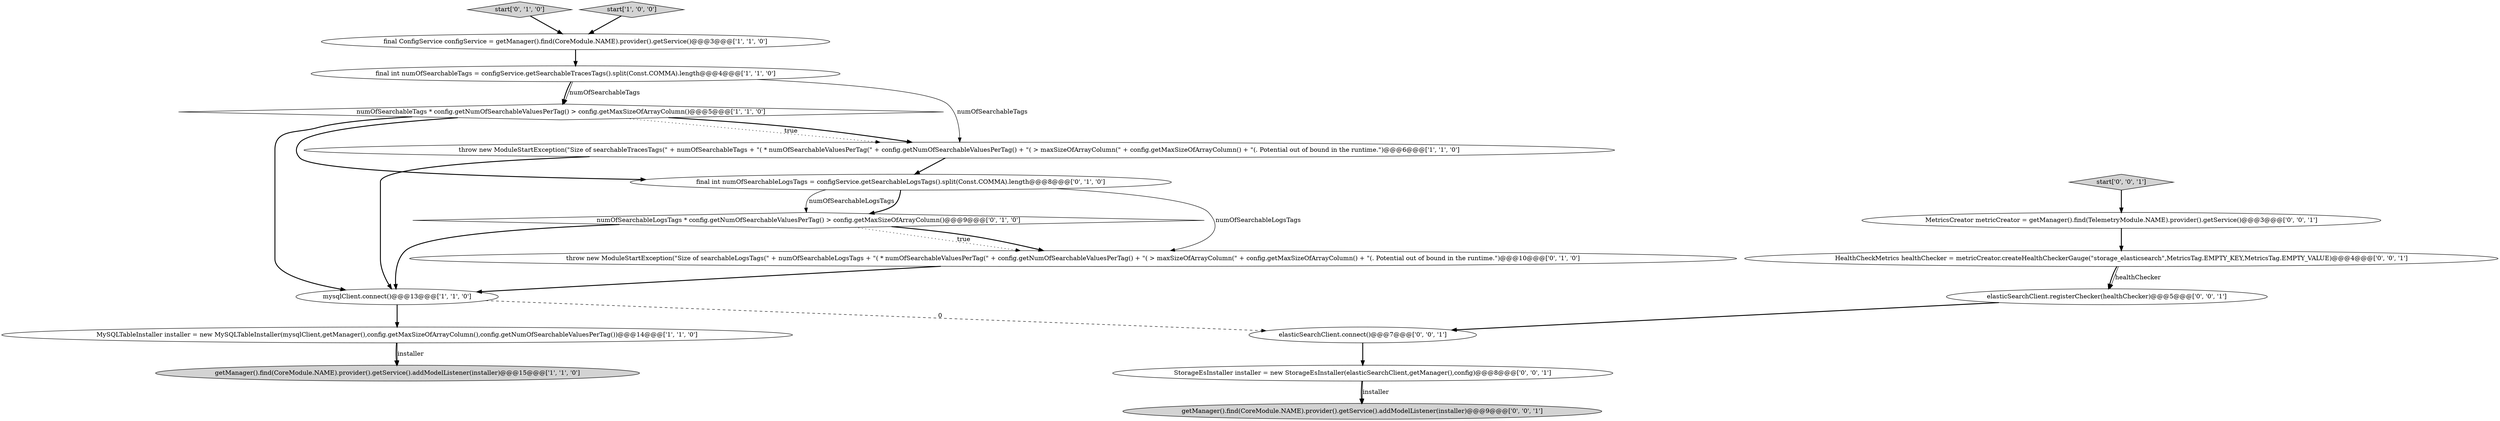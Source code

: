 digraph {
18 [style = filled, label = "elasticSearchClient.connect()@@@7@@@['0', '0', '1']", fillcolor = white, shape = ellipse image = "AAA0AAABBB3BBB"];
7 [style = filled, label = "mysqlClient.connect()@@@13@@@['1', '1', '0']", fillcolor = white, shape = ellipse image = "AAA0AAABBB1BBB"];
15 [style = filled, label = "getManager().find(CoreModule.NAME).provider().getService().addModelListener(installer)@@@9@@@['0', '0', '1']", fillcolor = lightgray, shape = ellipse image = "AAA0AAABBB3BBB"];
11 [style = filled, label = "start['0', '1', '0']", fillcolor = lightgray, shape = diamond image = "AAA0AAABBB2BBB"];
10 [style = filled, label = "throw new ModuleStartException(\"Size of searchableLogsTags(\" + numOfSearchableLogsTags + \"( * numOfSearchableValuesPerTag(\" + config.getNumOfSearchableValuesPerTag() + \"( > maxSizeOfArrayColumn(\" + config.getMaxSizeOfArrayColumn() + \"(. Potential out of bound in the runtime.\")@@@10@@@['0', '1', '0']", fillcolor = white, shape = ellipse image = "AAA1AAABBB2BBB"];
14 [style = filled, label = "HealthCheckMetrics healthChecker = metricCreator.createHealthCheckerGauge(\"storage_elasticsearch\",MetricsTag.EMPTY_KEY,MetricsTag.EMPTY_VALUE)@@@4@@@['0', '0', '1']", fillcolor = white, shape = ellipse image = "AAA0AAABBB3BBB"];
0 [style = filled, label = "numOfSearchableTags * config.getNumOfSearchableValuesPerTag() > config.getMaxSizeOfArrayColumn()@@@5@@@['1', '1', '0']", fillcolor = white, shape = diamond image = "AAA0AAABBB1BBB"];
13 [style = filled, label = "start['0', '0', '1']", fillcolor = lightgray, shape = diamond image = "AAA0AAABBB3BBB"];
6 [style = filled, label = "MySQLTableInstaller installer = new MySQLTableInstaller(mysqlClient,getManager(),config.getMaxSizeOfArrayColumn(),config.getNumOfSearchableValuesPerTag())@@@14@@@['1', '1', '0']", fillcolor = white, shape = ellipse image = "AAA0AAABBB1BBB"];
17 [style = filled, label = "StorageEsInstaller installer = new StorageEsInstaller(elasticSearchClient,getManager(),config)@@@8@@@['0', '0', '1']", fillcolor = white, shape = ellipse image = "AAA0AAABBB3BBB"];
1 [style = filled, label = "start['1', '0', '0']", fillcolor = lightgray, shape = diamond image = "AAA0AAABBB1BBB"];
12 [style = filled, label = "elasticSearchClient.registerChecker(healthChecker)@@@5@@@['0', '0', '1']", fillcolor = white, shape = ellipse image = "AAA0AAABBB3BBB"];
4 [style = filled, label = "getManager().find(CoreModule.NAME).provider().getService().addModelListener(installer)@@@15@@@['1', '1', '0']", fillcolor = lightgray, shape = ellipse image = "AAA0AAABBB1BBB"];
8 [style = filled, label = "numOfSearchableLogsTags * config.getNumOfSearchableValuesPerTag() > config.getMaxSizeOfArrayColumn()@@@9@@@['0', '1', '0']", fillcolor = white, shape = diamond image = "AAA1AAABBB2BBB"];
16 [style = filled, label = "MetricsCreator metricCreator = getManager().find(TelemetryModule.NAME).provider().getService()@@@3@@@['0', '0', '1']", fillcolor = white, shape = ellipse image = "AAA0AAABBB3BBB"];
3 [style = filled, label = "final int numOfSearchableTags = configService.getSearchableTracesTags().split(Const.COMMA).length@@@4@@@['1', '1', '0']", fillcolor = white, shape = ellipse image = "AAA0AAABBB1BBB"];
9 [style = filled, label = "final int numOfSearchableLogsTags = configService.getSearchableLogsTags().split(Const.COMMA).length@@@8@@@['0', '1', '0']", fillcolor = white, shape = ellipse image = "AAA1AAABBB2BBB"];
2 [style = filled, label = "final ConfigService configService = getManager().find(CoreModule.NAME).provider().getService()@@@3@@@['1', '1', '0']", fillcolor = white, shape = ellipse image = "AAA0AAABBB1BBB"];
5 [style = filled, label = "throw new ModuleStartException(\"Size of searchableTracesTags(\" + numOfSearchableTags + \"( * numOfSearchableValuesPerTag(\" + config.getNumOfSearchableValuesPerTag() + \"( > maxSizeOfArrayColumn(\" + config.getMaxSizeOfArrayColumn() + \"(. Potential out of bound in the runtime.\")@@@6@@@['1', '1', '0']", fillcolor = white, shape = ellipse image = "AAA0AAABBB1BBB"];
8->10 [style = dotted, label="true"];
7->18 [style = dashed, label="0"];
6->4 [style = bold, label=""];
0->7 [style = bold, label=""];
0->9 [style = bold, label=""];
7->6 [style = bold, label=""];
14->12 [style = bold, label=""];
5->9 [style = bold, label=""];
11->2 [style = bold, label=""];
2->3 [style = bold, label=""];
0->5 [style = dotted, label="true"];
10->7 [style = bold, label=""];
17->15 [style = bold, label=""];
13->16 [style = bold, label=""];
3->0 [style = bold, label=""];
16->14 [style = bold, label=""];
9->8 [style = solid, label="numOfSearchableLogsTags"];
14->12 [style = solid, label="healthChecker"];
12->18 [style = bold, label=""];
9->10 [style = solid, label="numOfSearchableLogsTags"];
6->4 [style = solid, label="installer"];
17->15 [style = solid, label="installer"];
3->5 [style = solid, label="numOfSearchableTags"];
8->7 [style = bold, label=""];
18->17 [style = bold, label=""];
9->8 [style = bold, label=""];
0->5 [style = bold, label=""];
1->2 [style = bold, label=""];
8->10 [style = bold, label=""];
5->7 [style = bold, label=""];
3->0 [style = solid, label="numOfSearchableTags"];
}
